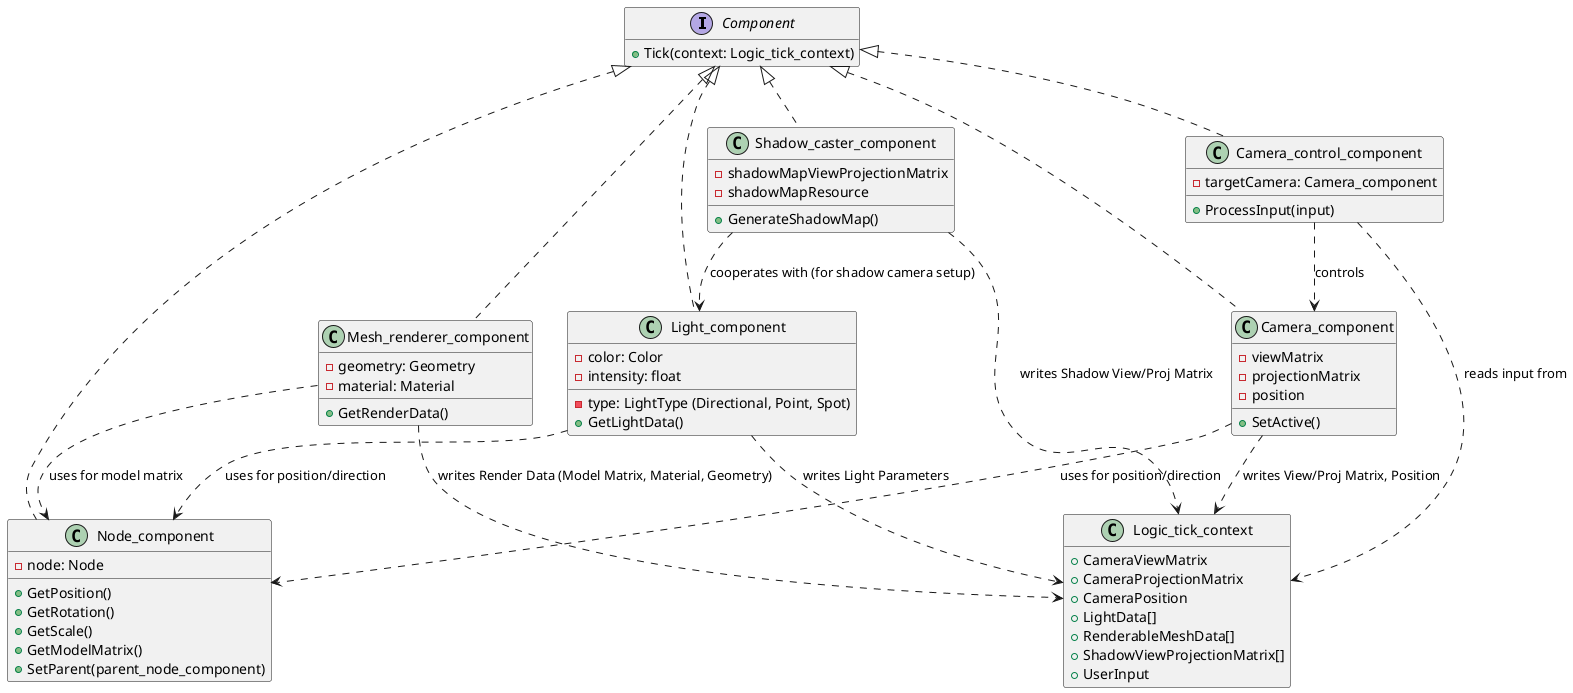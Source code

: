 @startuml
skinparam componentStyle uml2
hide empty members

  interface Component {
    + Tick(context: Logic_tick_context)
  }

  class Logic_tick_context {
    + CameraViewMatrix
    + CameraProjectionMatrix
    + CameraPosition
    + LightData[]
    + RenderableMeshData[]
    + ShadowViewProjectionMatrix[]
    + UserInput
  }

  class Node_component implements Component {
    - node: Node
    + GetPosition()
    + GetRotation()
    + GetScale()
    + GetModelMatrix()
    + SetParent(parent_node_component)
  }


  class Camera_component implements Component {
    - viewMatrix
    - projectionMatrix
    - position
    + SetActive()
  }


  class Camera_control_component implements Component {
    - targetCamera: Camera_component
    + ProcessInput(input)
  }


  class Light_component implements Component {
    - type: LightType (Directional, Point, Spot)
    - color: Color
    - intensity: float
    + GetLightData()
  }


  class Mesh_renderer_component implements Component {
    - geometry: Geometry
    - material: Material
    + GetRenderData()
  }


  class Shadow_caster_component implements Component {
    - shadowMapViewProjectionMatrix
    - shadowMapResource
    + GenerateShadowMap()
  }



  Mesh_renderer_component ..> Node_component : "uses for model matrix"
  Light_component ..> Node_component : "uses for position/direction"
  Camera_component ..> Node_component : "uses for position/direction"

  Camera_control_component ..> Camera_component : "controls"
  Camera_control_component ..> Logic_tick_context : "reads input from"

  Camera_component ..> Logic_tick_context : "writes View/Proj Matrix, Position"
  Light_component ..> Logic_tick_context : "writes Light Parameters"
  Mesh_renderer_component ..> Logic_tick_context : "writes Render Data (Model Matrix, Material, Geometry)"
  Shadow_caster_component ..> Logic_tick_context : "writes Shadow View/Proj Matrix"
  Shadow_caster_component ..> Light_component : "cooperates with (for shadow camera setup)"
@enduml